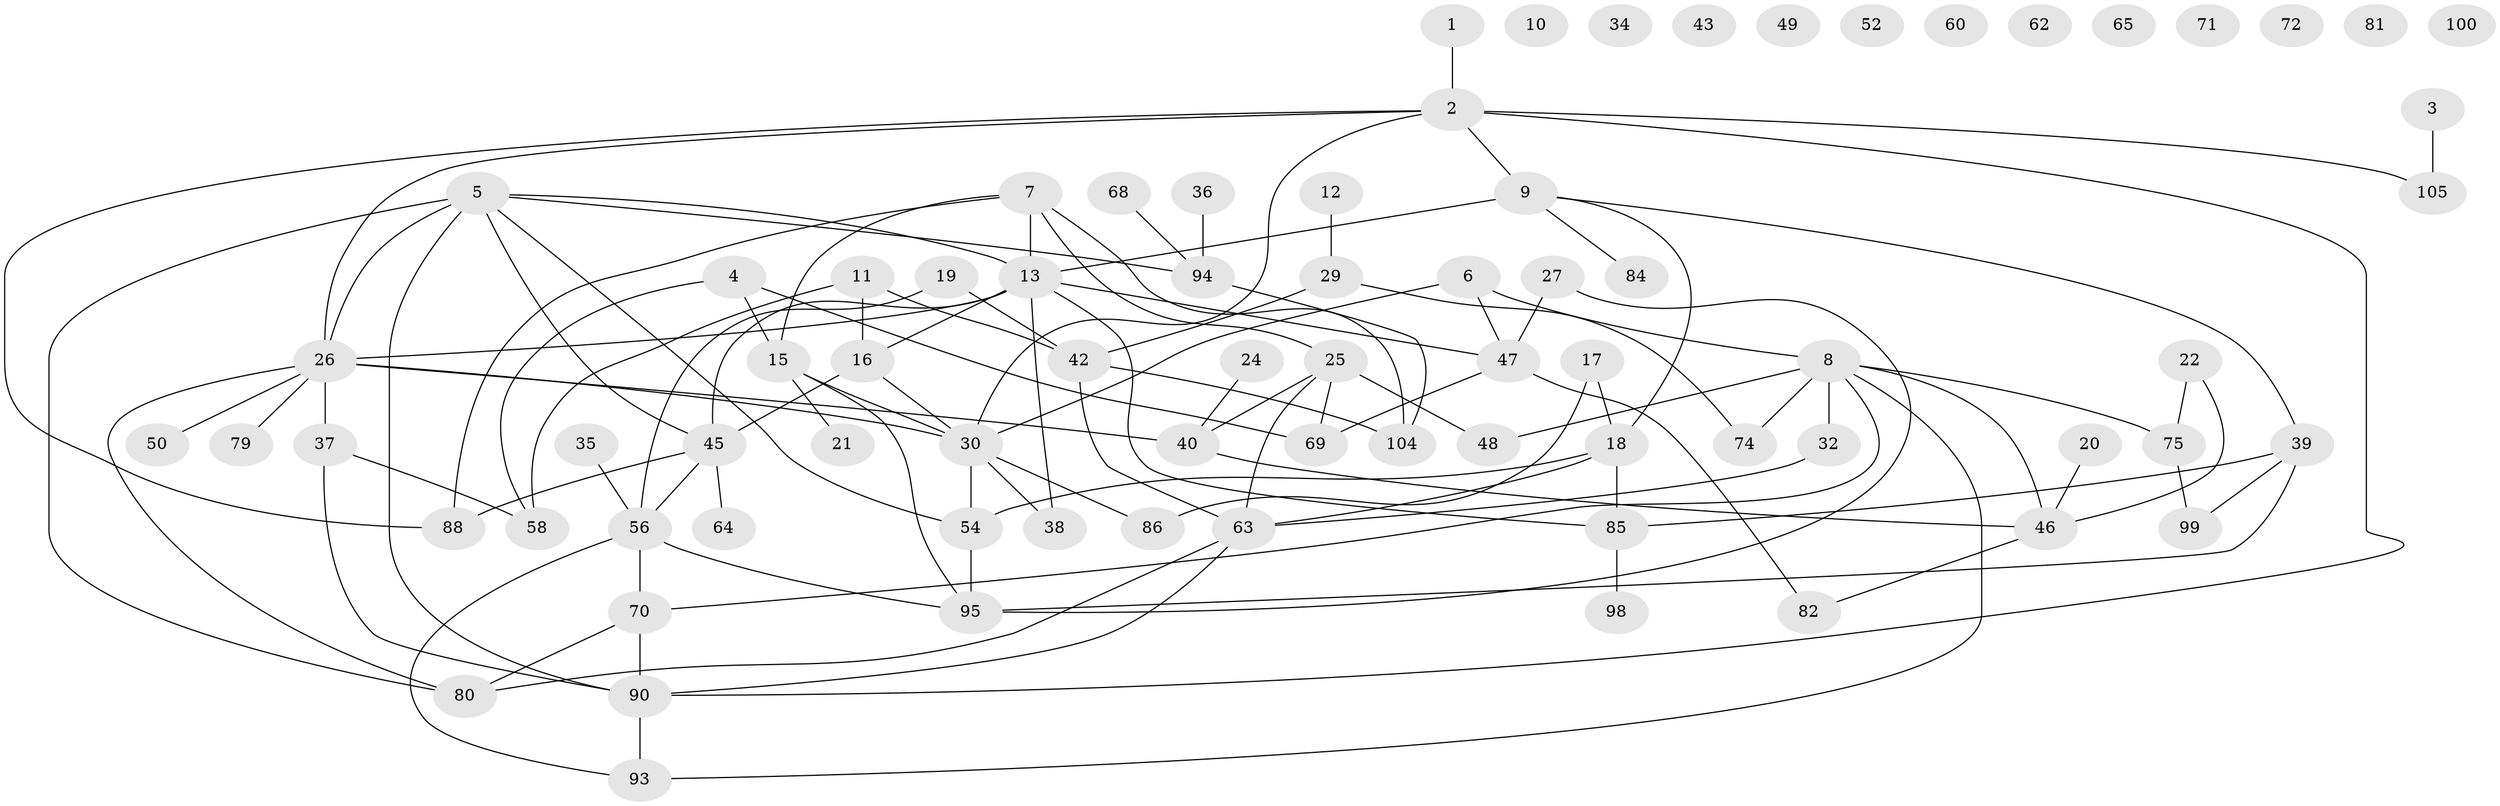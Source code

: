 // Generated by graph-tools (version 1.1) at 2025/23/03/03/25 07:23:27]
// undirected, 76 vertices, 110 edges
graph export_dot {
graph [start="1"]
  node [color=gray90,style=filled];
  1;
  2 [super="+14"];
  3;
  4 [super="+28"];
  5 [super="+44"];
  6 [super="+107"];
  7 [super="+89"];
  8 [super="+53"];
  9 [super="+55"];
  10;
  11;
  12;
  13 [super="+83"];
  15 [super="+23"];
  16 [super="+51"];
  17 [super="+103"];
  18 [super="+33"];
  19;
  20;
  21;
  22;
  24;
  25 [super="+78"];
  26 [super="+102"];
  27;
  29 [super="+31"];
  30 [super="+41"];
  32;
  34;
  35;
  36;
  37;
  38;
  39 [super="+73"];
  40 [super="+77"];
  42 [super="+76"];
  43;
  45 [super="+59"];
  46 [super="+57"];
  47 [super="+97"];
  48 [super="+61"];
  49;
  50;
  52;
  54;
  56 [super="+96"];
  58 [super="+67"];
  60;
  62;
  63 [super="+87"];
  64 [super="+66"];
  65;
  68;
  69;
  70;
  71;
  72;
  74;
  75;
  79;
  80 [super="+106"];
  81;
  82 [super="+101"];
  84;
  85 [super="+92"];
  86;
  88;
  90 [super="+91"];
  93;
  94;
  95;
  98;
  99;
  100;
  104;
  105;
  1 -- 2;
  2 -- 88;
  2 -- 90;
  2 -- 105;
  2 -- 26;
  2 -- 30;
  2 -- 9;
  3 -- 105;
  4 -- 15;
  4 -- 69;
  4 -- 58;
  5 -- 45 [weight=2];
  5 -- 54;
  5 -- 80;
  5 -- 26;
  5 -- 90;
  5 -- 13;
  5 -- 94;
  6 -- 47;
  6 -- 8 [weight=2];
  6 -- 30;
  7 -- 13 [weight=2];
  7 -- 15;
  7 -- 25;
  7 -- 88;
  7 -- 104;
  8 -- 32;
  8 -- 48;
  8 -- 75;
  8 -- 70;
  8 -- 74;
  8 -- 93;
  8 -- 46;
  9 -- 13 [weight=2];
  9 -- 84;
  9 -- 18;
  9 -- 39;
  11 -- 16 [weight=2];
  11 -- 58;
  11 -- 42;
  12 -- 29;
  13 -- 16;
  13 -- 26;
  13 -- 38;
  13 -- 45;
  13 -- 47;
  13 -- 85;
  15 -- 95;
  15 -- 21;
  15 -- 30;
  16 -- 30 [weight=2];
  16 -- 45;
  17 -- 18;
  17 -- 86;
  18 -- 54;
  18 -- 63;
  18 -- 85;
  19 -- 56;
  19 -- 42;
  20 -- 46;
  22 -- 75;
  22 -- 46;
  24 -- 40;
  25 -- 69;
  25 -- 48;
  25 -- 63;
  25 -- 40;
  26 -- 30;
  26 -- 80;
  26 -- 50;
  26 -- 37;
  26 -- 79;
  26 -- 40;
  27 -- 47;
  27 -- 95;
  29 -- 74;
  29 -- 42 [weight=2];
  30 -- 38;
  30 -- 86;
  30 -- 54;
  32 -- 63;
  35 -- 56;
  36 -- 94;
  37 -- 90;
  37 -- 58;
  39 -- 99;
  39 -- 95;
  39 -- 85;
  40 -- 46;
  42 -- 104;
  42 -- 63;
  45 -- 88;
  45 -- 56;
  45 -- 64;
  46 -- 82;
  47 -- 82;
  47 -- 69;
  54 -- 95;
  56 -- 70;
  56 -- 95;
  56 -- 93;
  63 -- 80;
  63 -- 90;
  68 -- 94;
  70 -- 90;
  70 -- 80;
  75 -- 99;
  85 -- 98;
  90 -- 93;
  94 -- 104;
}
